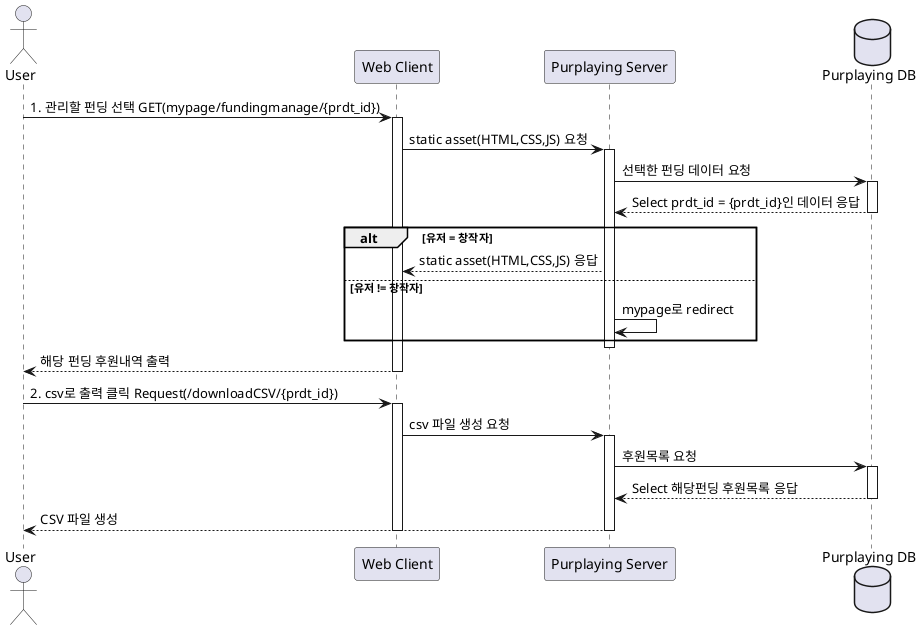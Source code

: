 @startuml
actor User
participant "Web Client" as C
participant "Purplaying Server" as S
database "Purplaying DB" as D

User -> C : 1. 관리할 펀딩 선택 GET(mypage/fundingmanage/{prdt_id})
activate C
C -> S : static asset(HTML,CSS,JS) 요청
activate S
S -> D : 선택한 펀딩 데이터 요청
activate D
D --> S : Select prdt_id = {prdt_id}인 데이터 응답
deactivate D
alt 유저 = 창작자
S --> C : static asset(HTML,CSS,JS) 응답
else 유저 != 창작자
S -> S : mypage로 redirect
end
deactivate S
C --> User : 해당 펀딩 후원내역 출력
deactivate C

User -> C : 2. csv로 출력 클릭 Request(/downloadCSV/{prdt_id})
activate C
C -> S  : csv 파일 생성 요청
activate S
S -> D : 후원목록 요청
activate D
D --> S : Select 해당펀딩 후원목록 응답
deactivate D
S --> User : CSV 파일 생성
deactivate S
deactivate C

@enduml
